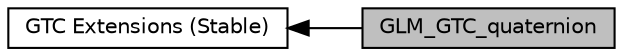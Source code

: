 digraph "GLM_GTC_quaternion"
{
  edge [fontname="Helvetica",fontsize="10",labelfontname="Helvetica",labelfontsize="10"];
  node [fontname="Helvetica",fontsize="10",shape=box];
  rankdir=LR;
  Node2 [label="GTC Extensions (Stable)",height=0.2,width=0.4,color="black", fillcolor="white", style="filled",URL="$group__gtc.html",tooltip="Functions and types that the GLSL specification doesn't define, but useful to have for a C++ program."];
  Node1 [label="GLM_GTC_quaternion",height=0.2,width=0.4,color="black", fillcolor="grey75", style="filled", fontcolor="black",tooltip="Defines a templated quaternion type and several quaternion operations."];
  Node2->Node1 [shape=plaintext, dir="back", style="solid"];
}

